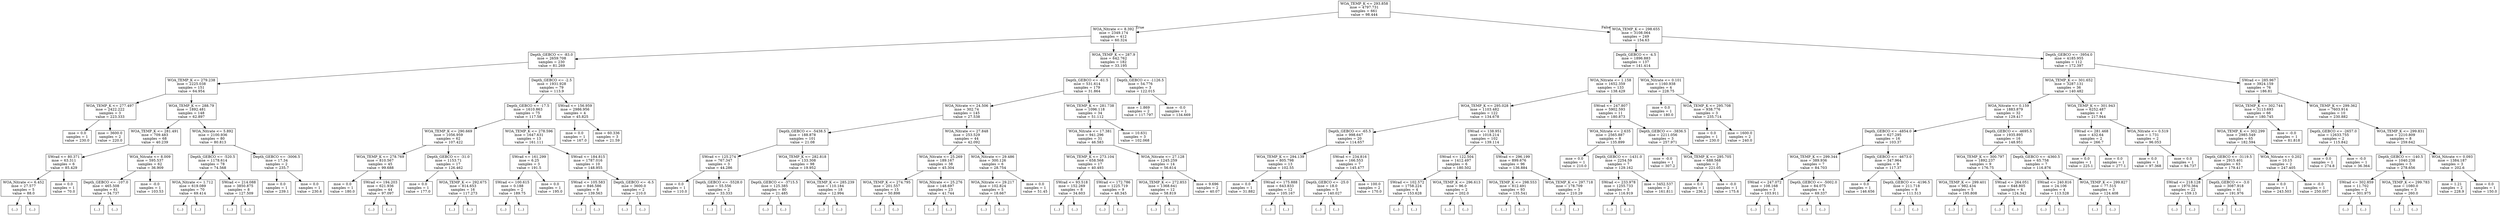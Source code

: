 digraph Tree {
node [shape=box] ;
0 [label="WOA_TEMP_K <= 293.858\nmse = 4797.731\nsamples = 661\nvalue = 98.444"] ;
1 [label="WOA_Nitrate <= 8.392\nmse = 2349.174\nsamples = 412\nvalue = 60.324"] ;
0 -> 1 [labeldistance=2.5, labelangle=45, headlabel="True"] ;
2 [label="Depth_GEBCO <= -83.0\nmse = 2659.708\nsamples = 230\nvalue = 81.269"] ;
1 -> 2 ;
3 [label="WOA_TEMP_K <= 279.238\nmse = 2225.038\nsamples = 151\nvalue = 64.954"] ;
2 -> 3 ;
4 [label="WOA_TEMP_K <= 277.497\nmse = 2422.222\nsamples = 3\nvalue = 223.333"] ;
3 -> 4 ;
5 [label="mse = 0.0\nsamples = 1\nvalue = 230.0"] ;
4 -> 5 ;
6 [label="mse = 3600.0\nsamples = 2\nvalue = 220.0"] ;
4 -> 6 ;
7 [label="WOA_TEMP_K <= 288.79\nmse = 1892.481\nsamples = 148\nvalue = 62.897"] ;
3 -> 7 ;
8 [label="WOA_TEMP_K <= 281.491\nmse = 709.483\nsamples = 68\nvalue = 40.239"] ;
7 -> 8 ;
9 [label="SWrad <= 80.371\nmse = 63.311\nsamples = 6\nvalue = 85.429"] ;
8 -> 9 ;
10 [label="WOA_Nitrate <= 6.452\nmse = 27.577\nsamples = 5\nvalue = 88.0"] ;
9 -> 10 ;
11 [label="(...)"] ;
10 -> 11 ;
12 [label="(...)"] ;
10 -> 12 ;
19 [label="mse = 0.0\nsamples = 1\nvalue = 70.0"] ;
9 -> 19 ;
20 [label="WOA_Nitrate <= 8.009\nmse = 595.537\nsamples = 62\nvalue = 36.909"] ;
8 -> 20 ;
21 [label="Depth_GEBCO <= -107.0\nmse = 465.508\nsamples = 61\nvalue = 34.737"] ;
20 -> 21 ;
22 [label="(...)"] ;
21 -> 22 ;
99 [label="(...)"] ;
21 -> 99 ;
106 [label="mse = -0.0\nsamples = 1\nvalue = 103.53"] ;
20 -> 106 ;
107 [label="WOA_Nitrate <= 5.892\nmse = 2100.936\nsamples = 80\nvalue = 80.813"] ;
7 -> 107 ;
108 [label="Depth_GEBCO <= -520.5\nmse = 1178.614\nsamples = 78\nvalue = 74.568"] ;
107 -> 108 ;
109 [label="WOA_Nitrate <= 1.712\nmse = 619.089\nsamples = 70\nvalue = 69.414"] ;
108 -> 109 ;
110 [label="(...)"] ;
109 -> 110 ;
213 [label="(...)"] ;
109 -> 213 ;
226 [label="SWrad <= 214.088\nmse = 3850.875\nsamples = 8\nvalue = 127.509"] ;
108 -> 226 ;
227 [label="(...)"] ;
226 -> 227 ;
238 [label="(...)"] ;
226 -> 238 ;
241 [label="Depth_GEBCO <= -3006.5\nmse = 17.34\nsamples = 2\nvalue = 235.7"] ;
107 -> 241 ;
242 [label="mse = 0.0\nsamples = 1\nvalue = 239.1"] ;
241 -> 242 ;
243 [label="mse = 0.0\nsamples = 1\nvalue = 230.6"] ;
241 -> 243 ;
244 [label="Depth_GEBCO <= -2.5\nmse = 1931.928\nsamples = 79\nvalue = 113.9"] ;
2 -> 244 ;
245 [label="Depth_GEBCO <= -17.5\nmse = 1610.863\nsamples = 75\nvalue = 117.58"] ;
244 -> 245 ;
246 [label="WOA_TEMP_K <= 290.669\nmse = 1056.959\nsamples = 62\nvalue = 107.422"] ;
245 -> 246 ;
247 [label="WOA_TEMP_K <= 278.769\nmse = 810.567\nsamples = 45\nvalue = 99.688"] ;
246 -> 247 ;
248 [label="mse = 0.0\nsamples = 1\nvalue = 180.0"] ;
247 -> 248 ;
249 [label="SWrad <= 194.203\nmse = 621.936\nsamples = 44\nvalue = 97.097"] ;
247 -> 249 ;
250 [label="(...)"] ;
249 -> 250 ;
317 [label="(...)"] ;
249 -> 317 ;
320 [label="Depth_GEBCO <= -31.0\nmse = 1153.71\nsamples = 17\nvalue = 126.462"] ;
246 -> 320 ;
321 [label="mse = 0.0\nsamples = 1\nvalue = 177.0"] ;
320 -> 321 ;
322 [label="WOA_TEMP_K <= 292.675\nmse = 814.653\nsamples = 16\nvalue = 117.273"] ;
320 -> 322 ;
323 [label="(...)"] ;
322 -> 323 ;
334 [label="(...)"] ;
322 -> 334 ;
337 [label="WOA_TEMP_K <= 278.596\nmse = 1647.631\nsamples = 13\nvalue = 161.111"] ;
245 -> 337 ;
338 [label="SWrad <= 161.299\nmse = 6.25\nsamples = 3\nvalue = 191.5"] ;
337 -> 338 ;
339 [label="SWrad <= 100.615\nmse = 0.188\nsamples = 2\nvalue = 189.75"] ;
338 -> 339 ;
340 [label="(...)"] ;
339 -> 340 ;
341 [label="(...)"] ;
339 -> 341 ;
342 [label="mse = 0.0\nsamples = 1\nvalue = 195.0"] ;
338 -> 342 ;
343 [label="SWrad <= 184.815\nmse = 1787.016\nsamples = 10\nvalue = 148.955"] ;
337 -> 343 ;
344 [label="SWrad <= 105.583\nmse = 846.586\nsamples = 8\nvalue = 139.563"] ;
343 -> 344 ;
345 [label="(...)"] ;
344 -> 345 ;
348 [label="(...)"] ;
344 -> 348 ;
359 [label="Depth_GEBCO <= -6.5\nmse = 3600.0\nsamples = 2\nvalue = 210.0"] ;
343 -> 359 ;
360 [label="(...)"] ;
359 -> 360 ;
361 [label="(...)"] ;
359 -> 361 ;
362 [label="SWrad <= 156.959\nmse = 2986.956\nsamples = 4\nvalue = 45.825"] ;
244 -> 362 ;
363 [label="mse = 0.0\nsamples = 1\nvalue = 167.0"] ;
362 -> 363 ;
364 [label="mse = 60.336\nsamples = 3\nvalue = 21.59"] ;
362 -> 364 ;
365 [label="WOA_TEMP_K <= 287.9\nmse = 642.762\nsamples = 182\nvalue = 33.195"] ;
1 -> 365 ;
366 [label="Depth_GEBCO <= -61.5\nmse = 531.614\nsamples = 179\nvalue = 31.864"] ;
365 -> 366 ;
367 [label="WOA_Nitrate <= 24.506\nmse = 302.74\nsamples = 145\nvalue = 27.538"] ;
366 -> 367 ;
368 [label="Depth_GEBCO <= -5438.5\nmse = 188.878\nsamples = 101\nvalue = 21.08"] ;
367 -> 368 ;
369 [label="SWrad <= 125.274\nmse = 767.347\nsamples = 3\nvalue = 44.286"] ;
368 -> 369 ;
370 [label="mse = 0.0\nsamples = 1\nvalue = 110.0"] ;
369 -> 370 ;
371 [label="Depth_GEBCO <= -5528.0\nmse = 55.556\nsamples = 2\nvalue = 33.333"] ;
369 -> 371 ;
372 [label="(...)"] ;
371 -> 372 ;
373 [label="(...)"] ;
371 -> 373 ;
374 [label="WOA_TEMP_K <= 282.818\nmse = 133.308\nsamples = 98\nvalue = 19.952"] ;
368 -> 374 ;
375 [label="Depth_GEBCO <= -3715.5\nmse = 125.385\nsamples = 80\nvalue = 21.485"] ;
374 -> 375 ;
376 [label="(...)"] ;
375 -> 376 ;
415 [label="(...)"] ;
375 -> 415 ;
502 [label="WOA_TEMP_K <= 285.239\nmse = 110.184\nsamples = 18\nvalue = 12.994"] ;
374 -> 502 ;
503 [label="(...)"] ;
502 -> 503 ;
524 [label="(...)"] ;
502 -> 524 ;
525 [label="WOA_Nitrate <= 27.848\nmse = 253.529\nsamples = 44\nvalue = 42.092"] ;
367 -> 525 ;
526 [label="WOA_Nitrate <= 25.269\nmse = 189.167\nsamples = 38\nvalue = 45.304"] ;
525 -> 526 ;
527 [label="WOA_TEMP_K <= 274.795\nmse = 201.557\nsamples = 15\nvalue = 50.898"] ;
526 -> 527 ;
528 [label="(...)"] ;
527 -> 528 ;
545 [label="(...)"] ;
527 -> 545 ;
546 [label="WOA_Nitrate <= 25.276\nmse = 148.697\nsamples = 23\nvalue = 41.744"] ;
526 -> 546 ;
547 [label="(...)"] ;
546 -> 547 ;
550 [label="(...)"] ;
546 -> 550 ;
589 [label="WOA_Nitrate <= 29.486\nmse = 300.126\nsamples = 6\nvalue = 28.754"] ;
525 -> 589 ;
590 [label="WOA_Nitrate <= 29.217\nmse = 102.824\nsamples = 5\nvalue = 18.667"] ;
589 -> 590 ;
591 [label="(...)"] ;
590 -> 591 ;
596 [label="(...)"] ;
590 -> 596 ;
599 [label="mse = 0.0\nsamples = 1\nvalue = 51.45"] ;
589 -> 599 ;
600 [label="WOA_TEMP_K <= 281.738\nmse = 1096.118\nsamples = 34\nvalue = 51.112"] ;
366 -> 600 ;
601 [label="WOA_Nitrate <= 17.381\nmse = 941.296\nsamples = 31\nvalue = 46.583"] ;
600 -> 601 ;
602 [label="WOA_TEMP_K <= 273.104\nmse = 658.568\nsamples = 17\nvalue = 40.493"] ;
601 -> 602 ;
603 [label="SWrad <= 93.518\nmse = 152.269\nsamples = 8\nvalue = 34.603"] ;
602 -> 603 ;
604 [label="(...)"] ;
603 -> 604 ;
605 [label="(...)"] ;
603 -> 605 ;
610 [label="SWrad <= 172.786\nmse = 1225.719\nsamples = 9\nvalue = 48.345"] ;
602 -> 610 ;
611 [label="(...)"] ;
610 -> 611 ;
612 [label="(...)"] ;
610 -> 612 ;
613 [label="WOA_Nitrate <= 27.128\nmse = 1245.259\nsamples = 14\nvalue = 56.614"] ;
601 -> 613 ;
614 [label="WOA_TEMP_K <= 272.853\nmse = 1368.641\nsamples = 12\nvalue = 58.819"] ;
613 -> 614 ;
615 [label="(...)"] ;
614 -> 615 ;
620 [label="(...)"] ;
614 -> 620 ;
621 [label="mse = 9.696\nsamples = 2\nvalue = 40.07"] ;
613 -> 621 ;
622 [label="mse = 10.631\nsamples = 3\nvalue = 102.068"] ;
600 -> 622 ;
623 [label="Depth_GEBCO <= -1126.5\nmse = 54.776\nsamples = 3\nvalue = 122.015"] ;
365 -> 623 ;
624 [label="mse = 1.869\nsamples = 2\nvalue = 117.797"] ;
623 -> 624 ;
625 [label="mse = -0.0\nsamples = 1\nvalue = 134.669"] ;
623 -> 625 ;
626 [label="WOA_TEMP_K <= 298.655\nmse = 3108.064\nsamples = 249\nvalue = 154.63"] ;
0 -> 626 [labeldistance=2.5, labelangle=-45, headlabel="False"] ;
627 [label="Depth_GEBCO <= -4.5\nmse = 1896.883\nsamples = 137\nvalue = 141.414"] ;
626 -> 627 ;
628 [label="WOA_Nitrate <= 1.158\nmse = 1652.359\nsamples = 133\nvalue = 138.429"] ;
627 -> 628 ;
629 [label="WOA_TEMP_K <= 295.028\nmse = 1103.482\nsamples = 122\nvalue = 134.678"] ;
628 -> 629 ;
630 [label="Depth_GEBCO <= -65.5\nmse = 998.647\nsamples = 20\nvalue = 114.657"] ;
629 -> 630 ;
631 [label="WOA_TEMP_K <= 294.139\nmse = 805.798\nsamples = 13\nvalue = 102.55"] ;
630 -> 631 ;
632 [label="mse = 0.0\nsamples = 1\nvalue = 31.882"] ;
631 -> 632 ;
633 [label="SWrad <= 175.888\nmse = 643.833\nsamples = 12\nvalue = 105.167"] ;
631 -> 633 ;
634 [label="(...)"] ;
633 -> 634 ;
641 [label="(...)"] ;
633 -> 641 ;
656 [label="SWrad <= 234.816\nmse = 166.553\nsamples = 7\nvalue = 145.477"] ;
630 -> 656 ;
657 [label="Depth_GEBCO <= -25.0\nmse = 18.0\nsamples = 5\nvalue = 140.027"] ;
656 -> 657 ;
658 [label="(...)"] ;
657 -> 658 ;
661 [label="(...)"] ;
657 -> 661 ;
662 [label="mse = 100.0\nsamples = 2\nvalue = 170.0"] ;
656 -> 662 ;
663 [label="SWrad <= 138.951\nmse = 1018.214\nsamples = 102\nvalue = 139.114"] ;
629 -> 663 ;
664 [label="SWrad <= 122.504\nmse = 1412.497\nsamples = 6\nvalue = 180.502"] ;
663 -> 664 ;
665 [label="SWrad <= 102.572\nmse = 1758.224\nsamples = 4\nvalue = 153.628"] ;
664 -> 665 ;
666 [label="(...)"] ;
665 -> 666 ;
667 [label="(...)"] ;
665 -> 667 ;
672 [label="WOA_TEMP_K <= 296.613\nmse = 96.0\nsamples = 2\nvalue = 202.0"] ;
664 -> 672 ;
673 [label="(...)"] ;
672 -> 673 ;
674 [label="(...)"] ;
672 -> 674 ;
675 [label="SWrad <= 296.199\nmse = 899.676\nsamples = 96\nvalue = 136.884"] ;
663 -> 675 ;
676 [label="WOA_TEMP_K <= 298.553\nmse = 812.491\nsamples = 93\nvalue = 135.541"] ;
675 -> 676 ;
677 [label="(...)"] ;
676 -> 677 ;
818 [label="(...)"] ;
676 -> 818 ;
819 [label="WOA_TEMP_K <= 297.718\nmse = 178.709\nsamples = 3\nvalue = 210.29"] ;
675 -> 819 ;
820 [label="(...)"] ;
819 -> 820 ;
821 [label="(...)"] ;
819 -> 821 ;
824 [label="SWrad <= 247.807\nmse = 5902.593\nsamples = 11\nvalue = 180.873"] ;
628 -> 824 ;
825 [label="WOA_Nitrate <= 2.635\nmse = 2565.887\nsamples = 8\nvalue = 135.899"] ;
824 -> 825 ;
826 [label="mse = 0.0\nsamples = 1\nvalue = 210.0"] ;
825 -> 826 ;
827 [label="Depth_GEBCO <= -1431.0\nmse = 2254.59\nsamples = 7\nvalue = 129.162"] ;
825 -> 827 ;
828 [label="SWrad <= 233.978\nmse = 1255.733\nsamples = 5\nvalue = 116.919"] ;
827 -> 828 ;
829 [label="(...)"] ;
828 -> 829 ;
836 [label="(...)"] ;
828 -> 836 ;
837 [label="mse = 3452.537\nsamples = 2\nvalue = 161.811"] ;
827 -> 837 ;
838 [label="Depth_GEBCO <= -3836.5\nmse = 2211.056\nsamples = 3\nvalue = 257.971"] ;
824 -> 838 ;
839 [label="mse = -0.0\nsamples = 1\nvalue = 307.2"] ;
838 -> 839 ;
840 [label="WOA_TEMP_K <= 295.705\nmse = 688.568\nsamples = 2\nvalue = 221.05"] ;
838 -> 840 ;
841 [label="mse = 0.0\nsamples = 1\nvalue = 236.2"] ;
840 -> 841 ;
842 [label="mse = -0.0\nsamples = 1\nvalue = 175.6"] ;
840 -> 842 ;
843 [label="WOA_Nitrate <= 0.101\nmse = 1160.938\nsamples = 4\nvalue = 228.75"] ;
627 -> 843 ;
844 [label="mse = 0.0\nsamples = 1\nvalue = 180.0"] ;
843 -> 844 ;
845 [label="WOA_TEMP_K <= 295.708\nmse = 938.776\nsamples = 3\nvalue = 235.714"] ;
843 -> 845 ;
846 [label="mse = 0.0\nsamples = 1\nvalue = 230.0"] ;
845 -> 846 ;
847 [label="mse = 1600.0\nsamples = 2\nvalue = 240.0"] ;
845 -> 847 ;
848 [label="Depth_GEBCO <= -3954.0\nmse = 4185.955\nsamples = 112\nvalue = 172.397"] ;
626 -> 848 ;
849 [label="WOA_TEMP_K <= 301.652\nmse = 3287.131\nsamples = 36\nvalue = 140.482"] ;
848 -> 849 ;
850 [label="WOA_Nitrate <= 0.159\nmse = 1883.879\nsamples = 32\nvalue = 129.417"] ;
849 -> 850 ;
851 [label="Depth_GEBCO <= -4854.0\nmse = 627.295\nsamples = 16\nvalue = 103.37"] ;
850 -> 851 ;
852 [label="WOA_TEMP_K <= 299.344\nmse = 389.936\nsamples = 7\nvalue = 84.703"] ;
851 -> 852 ;
853 [label="SWrad <= 247.072\nmse = 108.168\nsamples = 3\nvalue = 103.911"] ;
852 -> 853 ;
854 [label="(...)"] ;
853 -> 854 ;
855 [label="(...)"] ;
853 -> 855 ;
858 [label="Depth_GEBCO <= -5002.0\nmse = 84.075\nsamples = 4\nvalue = 69.337"] ;
852 -> 858 ;
859 [label="(...)"] ;
858 -> 859 ;
862 [label="(...)"] ;
858 -> 862 ;
863 [label="Depth_GEBCO <= -4673.0\nmse = 347.964\nsamples = 9\nvalue = 117.37"] ;
851 -> 863 ;
864 [label="mse = 0.0\nsamples = 1\nvalue = 146.656"] ;
863 -> 864 ;
865 [label="Depth_GEBCO <= -4196.5\nmse = 211.718\nsamples = 8\nvalue = 111.513"] ;
863 -> 865 ;
866 [label="(...)"] ;
865 -> 866 ;
875 [label="(...)"] ;
865 -> 875 ;
878 [label="Depth_GEBCO <= -4695.5\nmse = 1935.895\nsamples = 16\nvalue = 148.951"] ;
850 -> 878 ;
879 [label="WOA_TEMP_K <= 300.797\nmse = 1892.237\nsamples = 9\nvalue = 176.75"] ;
878 -> 879 ;
880 [label="WOA_TEMP_K <= 299.401\nmse = 982.434\nsamples = 5\nvalue = 195.808"] ;
879 -> 880 ;
881 [label="(...)"] ;
880 -> 881 ;
882 [label="(...)"] ;
880 -> 882 ;
887 [label="SWrad <= 264.051\nmse = 648.805\nsamples = 4\nvalue = 124.342"] ;
879 -> 887 ;
888 [label="(...)"] ;
887 -> 888 ;
893 [label="(...)"] ;
887 -> 893 ;
894 [label="Depth_GEBCO <= -4360.5\nmse = 65.758\nsamples = 7\nvalue = 116.876"] ;
878 -> 894 ;
895 [label="SWrad <= 240.816\nmse = 24.106\nsamples = 4\nvalue = 113.528"] ;
894 -> 895 ;
896 [label="(...)"] ;
895 -> 896 ;
897 [label="(...)"] ;
895 -> 897 ;
902 [label="WOA_TEMP_K <= 299.827\nmse = 77.515\nsamples = 3\nvalue = 124.408"] ;
894 -> 902 ;
903 [label="(...)"] ;
902 -> 903 ;
904 [label="(...)"] ;
902 -> 904 ;
907 [label="WOA_TEMP_K <= 301.943\nmse = 6252.487\nsamples = 4\nvalue = 217.944"] ;
849 -> 907 ;
908 [label="SWrad <= 281.468\nmse = 432.64\nsamples = 2\nvalue = 266.7"] ;
907 -> 908 ;
909 [label="mse = 0.0\nsamples = 1\nvalue = 225.1"] ;
908 -> 909 ;
910 [label="mse = 0.0\nsamples = 1\nvalue = 277.1"] ;
908 -> 910 ;
911 [label="WOA_Nitrate <= 0.519\nmse = 1.731\nsamples = 2\nvalue = 96.053"] ;
907 -> 911 ;
912 [label="mse = 0.0\nsamples = 1\nvalue = 97.368"] ;
911 -> 912 ;
913 [label="mse = 0.0\nsamples = 1\nvalue = 94.737"] ;
911 -> 913 ;
914 [label="SWrad <= 285.967\nmse = 3924.159\nsamples = 76\nvalue = 186.81"] ;
848 -> 914 ;
915 [label="WOA_TEMP_K <= 302.744\nmse = 3113.693\nsamples = 66\nvalue = 180.745"] ;
914 -> 915 ;
916 [label="WOA_TEMP_K <= 302.299\nmse = 2985.549\nsamples = 65\nvalue = 182.594"] ;
915 -> 916 ;
917 [label="Depth_GEBCO <= -3119.5\nmse = 2915.401\nsamples = 63\nvalue = 179.417"] ;
916 -> 917 ;
918 [label="SWrad <= 218.128\nmse = 1970.364\nsamples = 22\nvalue = 159.13"] ;
917 -> 918 ;
919 [label="(...)"] ;
918 -> 919 ;
936 [label="(...)"] ;
918 -> 936 ;
951 [label="Depth_GEBCO <= -3.0\nmse = 3087.918\nsamples = 41\nvalue = 191.976"] ;
917 -> 951 ;
952 [label="(...)"] ;
951 -> 952 ;
999 [label="(...)"] ;
951 -> 999 ;
1000 [label="WOA_Nitrate <= 0.202\nmse = 10.15\nsamples = 2\nvalue = 247.405"] ;
916 -> 1000 ;
1001 [label="mse = 0.0\nsamples = 1\nvalue = 243.503"] ;
1000 -> 1001 ;
1002 [label="mse = -0.0\nsamples = 1\nvalue = 250.007"] ;
1000 -> 1002 ;
1003 [label="mse = -0.0\nsamples = 1\nvalue = 81.818"] ;
915 -> 1003 ;
1004 [label="WOA_TEMP_K <= 299.362\nmse = 7603.914\nsamples = 10\nvalue = 230.882"] ;
914 -> 1004 ;
1005 [label="Depth_GEBCO <= -2657.0\nmse = 12633.755\nsamples = 2\nvalue = 115.842"] ;
1004 -> 1005 ;
1006 [label="mse = 0.0\nsamples = 1\nvalue = 274.8"] ;
1005 -> 1006 ;
1007 [label="mse = -0.0\nsamples = 1\nvalue = 36.364"] ;
1005 -> 1007 ;
1008 [label="WOA_TEMP_K <= 299.831\nmse = 2210.809\nsamples = 8\nvalue = 259.642"] ;
1004 -> 1008 ;
1009 [label="Depth_GEBCO <= -140.5\nmse = 1040.238\nsamples = 5\nvalue = 278.656"] ;
1008 -> 1009 ;
1010 [label="SWrad <= 302.859\nmse = 11.702\nsamples = 2\nvalue = 301.975"] ;
1009 -> 1010 ;
1011 [label="(...)"] ;
1010 -> 1011 ;
1012 [label="(...)"] ;
1010 -> 1012 ;
1013 [label="WOA_TEMP_K <= 299.783\nmse = 1080.0\nsamples = 3\nvalue = 260.0"] ;
1009 -> 1013 ;
1014 [label="(...)"] ;
1013 -> 1014 ;
1015 [label="(...)"] ;
1013 -> 1015 ;
1016 [label="WOA_Nitrate <= 0.093\nmse = 1384.187\nsamples = 3\nvalue = 202.6"] ;
1008 -> 1016 ;
1017 [label="mse = 1.21\nsamples = 2\nvalue = 228.9"] ;
1016 -> 1017 ;
1018 [label="mse = 0.0\nsamples = 1\nvalue = 150.0"] ;
1016 -> 1018 ;
}